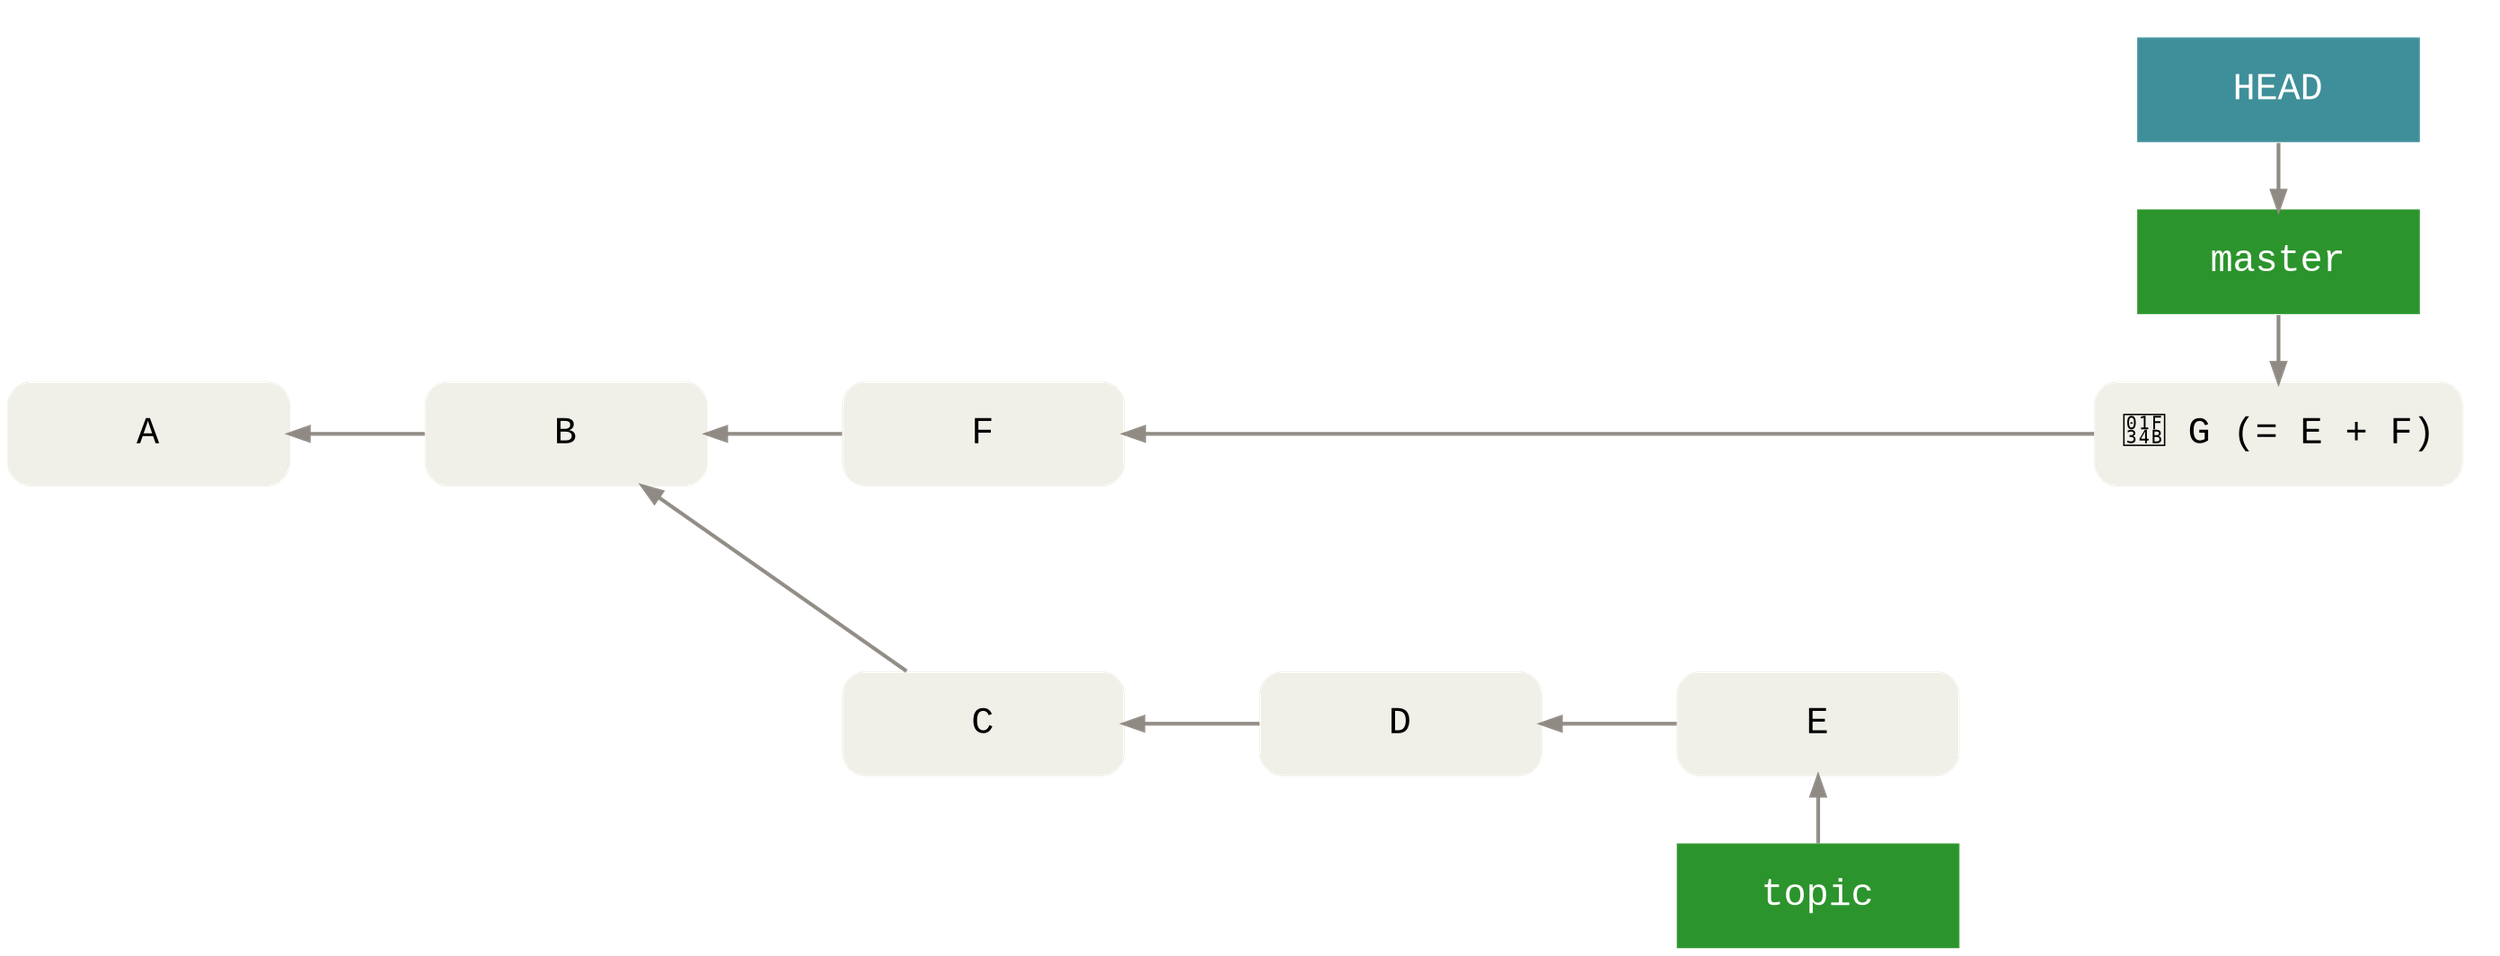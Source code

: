 digraph Git {
  bgcolor="transparent"

  rankdir=LR
  ranksep=1
  nodesep=.5

  edge [color="#8f8a83"
        penwidth=2
        dir="back"]
  node [shape=box
        fontname="Menlo, Monaco, Consolas, Lucida Console, Courier New, monospace"
        fontsize=20
        margin=".2,.23"
        width=2.1
        penwidth=0]

  node [style="rounded,filled"
        fillcolor="#f0efe8"]
  node [group=master]
  G [label="🍋 G (= E + F)"]
  A -> B -> F
  F -> G [weight=2]
  // X and Y are invisible and used for alignment only.
  X [label="" fillcolor=transparent]
  Y [label="" fillcolor=transparent]
  F->X [style=invis]
  X->Y [style=invis]
  Y->G [style=invis]
  node [group=topic]
  B -> C -> D -> E

  node [style="filled"
        fontcolor="#ffffff"
        fillcolor="#2c942c"]
  HEAD [fillcolor="#3e8f99"]

  subgraph cluster_master {
    color=invis
    {
      rank=same
      G -> master -> HEAD
    }
  }

  // No cluster draws label below.
  {
    rank=same
    E -> topic
  }
}
